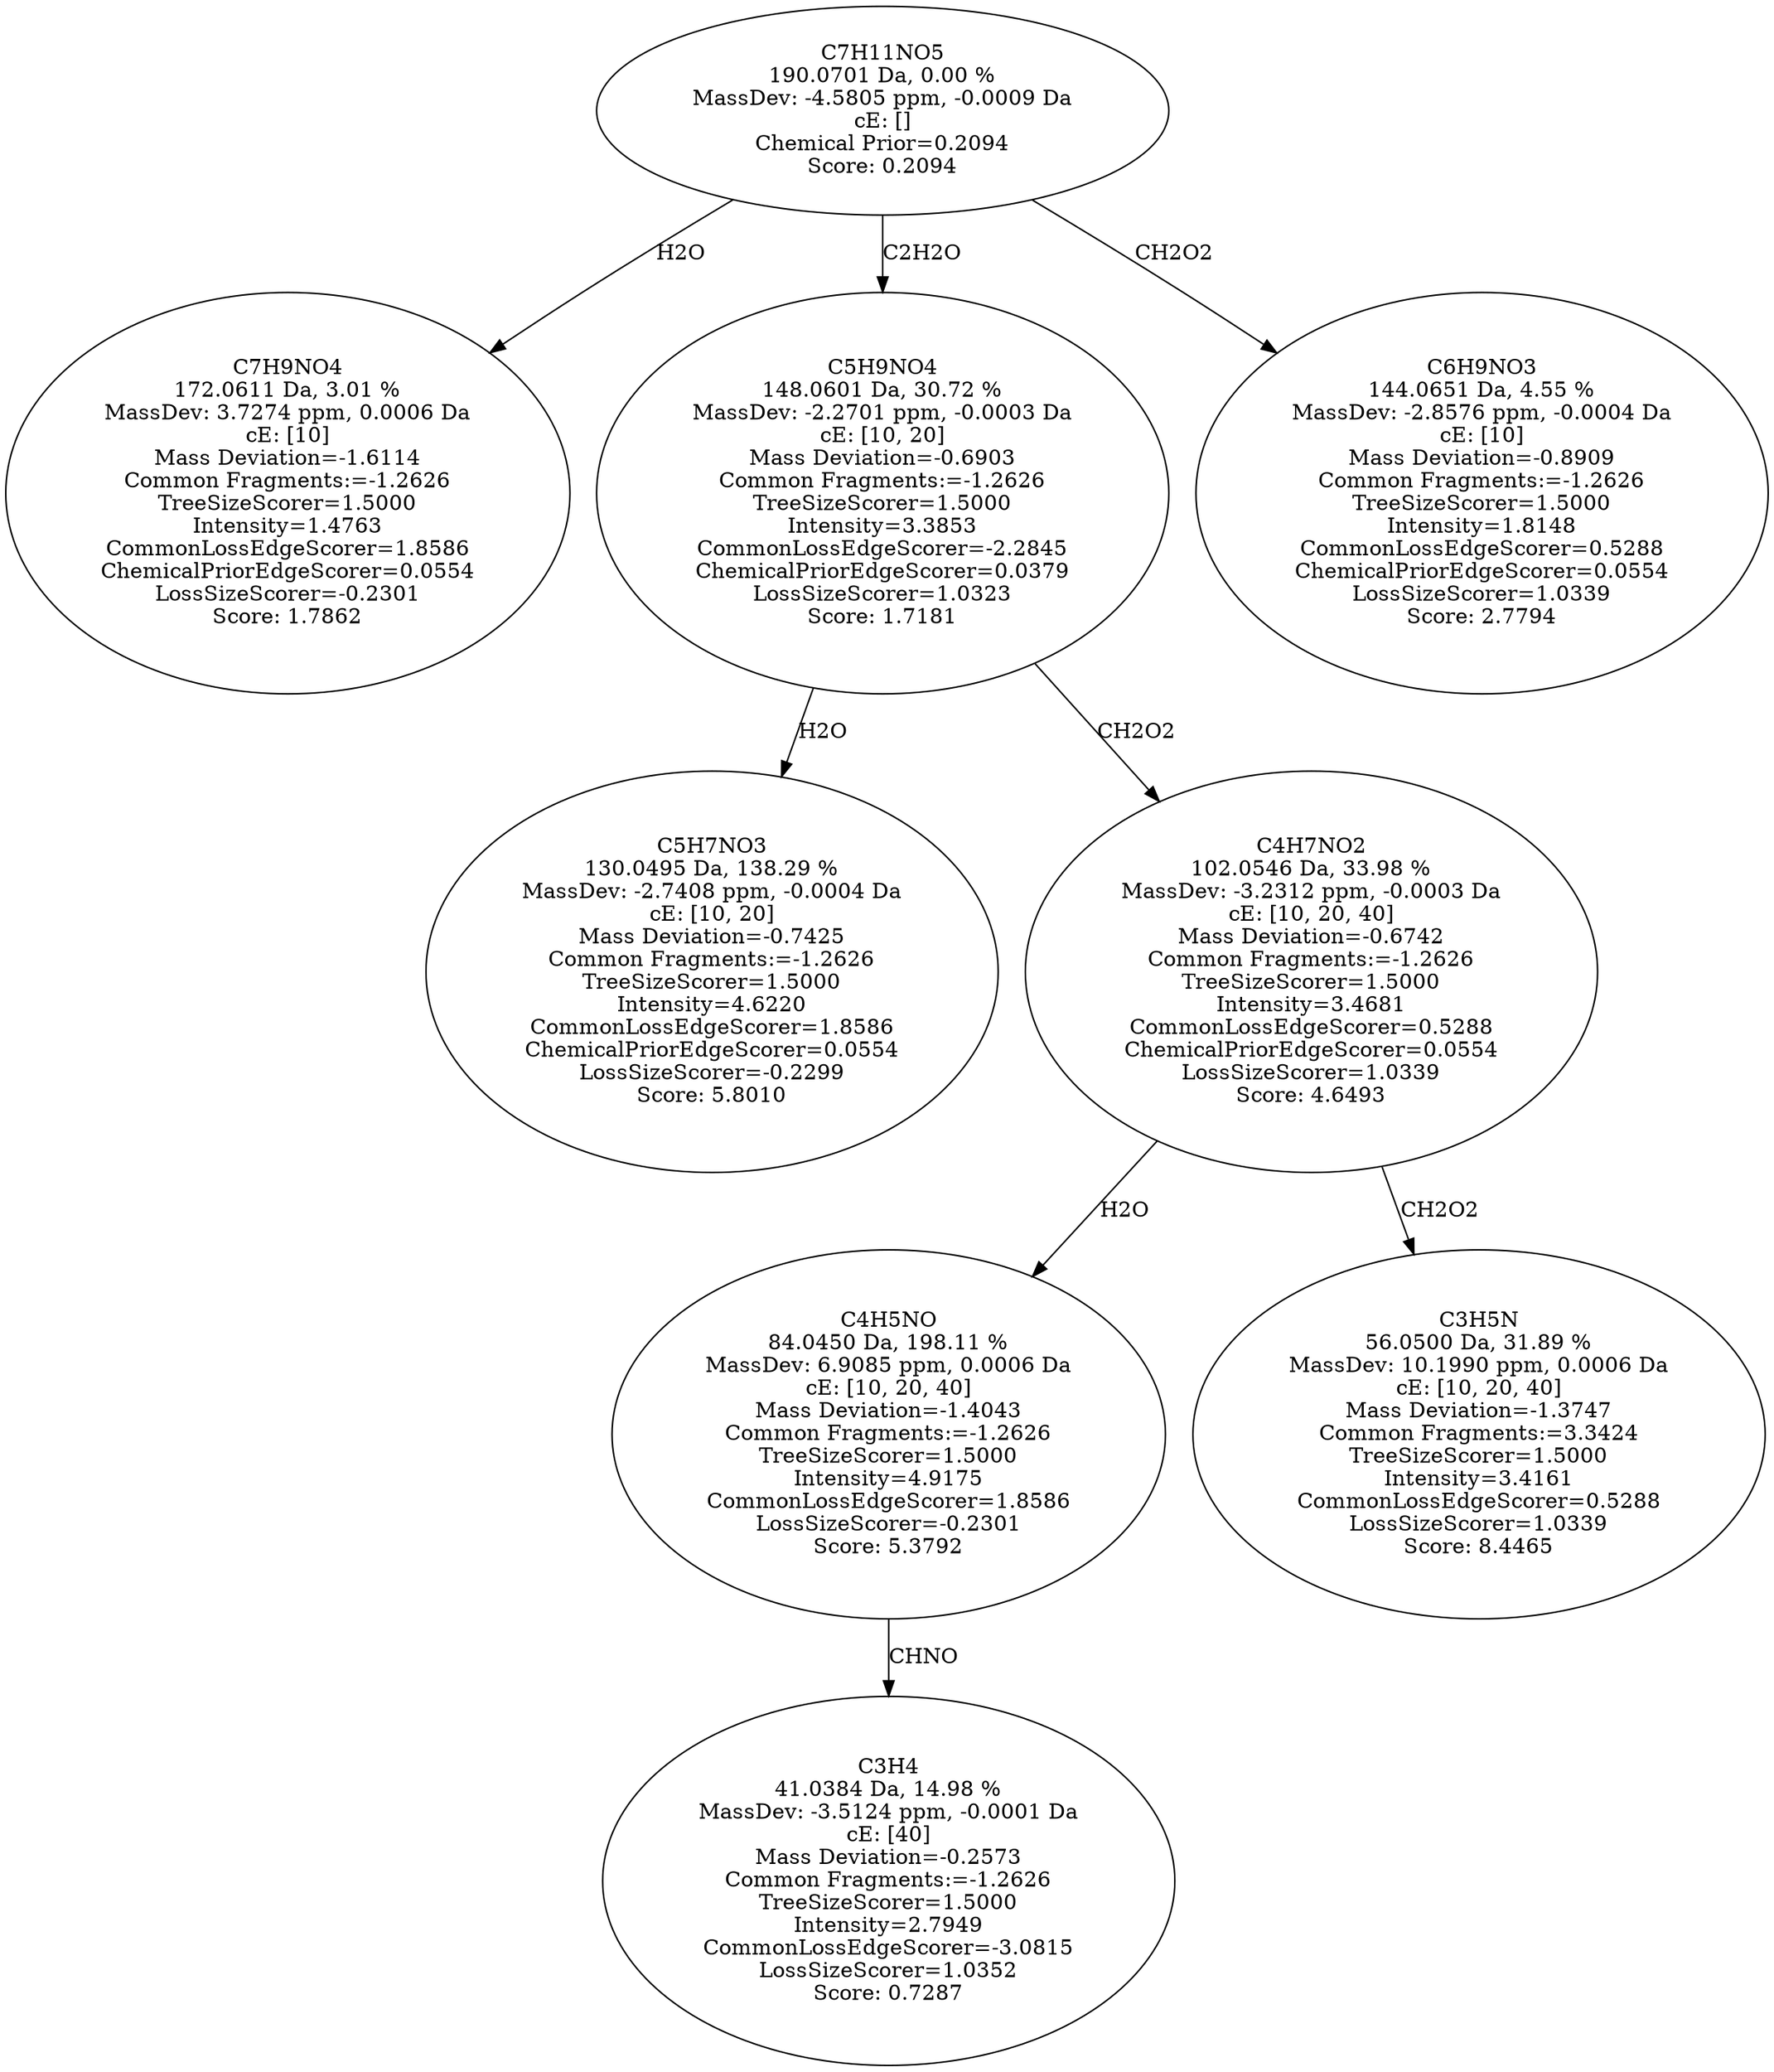strict digraph {
v1 [label="C7H9NO4\n172.0611 Da, 3.01 %\nMassDev: 3.7274 ppm, 0.0006 Da\ncE: [10]\nMass Deviation=-1.6114\nCommon Fragments:=-1.2626\nTreeSizeScorer=1.5000\nIntensity=1.4763\nCommonLossEdgeScorer=1.8586\nChemicalPriorEdgeScorer=0.0554\nLossSizeScorer=-0.2301\nScore: 1.7862"];
v2 [label="C5H7NO3\n130.0495 Da, 138.29 %\nMassDev: -2.7408 ppm, -0.0004 Da\ncE: [10, 20]\nMass Deviation=-0.7425\nCommon Fragments:=-1.2626\nTreeSizeScorer=1.5000\nIntensity=4.6220\nCommonLossEdgeScorer=1.8586\nChemicalPriorEdgeScorer=0.0554\nLossSizeScorer=-0.2299\nScore: 5.8010"];
v3 [label="C3H4\n41.0384 Da, 14.98 %\nMassDev: -3.5124 ppm, -0.0001 Da\ncE: [40]\nMass Deviation=-0.2573\nCommon Fragments:=-1.2626\nTreeSizeScorer=1.5000\nIntensity=2.7949\nCommonLossEdgeScorer=-3.0815\nLossSizeScorer=1.0352\nScore: 0.7287"];
v4 [label="C4H5NO\n84.0450 Da, 198.11 %\nMassDev: 6.9085 ppm, 0.0006 Da\ncE: [10, 20, 40]\nMass Deviation=-1.4043\nCommon Fragments:=-1.2626\nTreeSizeScorer=1.5000\nIntensity=4.9175\nCommonLossEdgeScorer=1.8586\nLossSizeScorer=-0.2301\nScore: 5.3792"];
v5 [label="C3H5N\n56.0500 Da, 31.89 %\nMassDev: 10.1990 ppm, 0.0006 Da\ncE: [10, 20, 40]\nMass Deviation=-1.3747\nCommon Fragments:=3.3424\nTreeSizeScorer=1.5000\nIntensity=3.4161\nCommonLossEdgeScorer=0.5288\nLossSizeScorer=1.0339\nScore: 8.4465"];
v6 [label="C4H7NO2\n102.0546 Da, 33.98 %\nMassDev: -3.2312 ppm, -0.0003 Da\ncE: [10, 20, 40]\nMass Deviation=-0.6742\nCommon Fragments:=-1.2626\nTreeSizeScorer=1.5000\nIntensity=3.4681\nCommonLossEdgeScorer=0.5288\nChemicalPriorEdgeScorer=0.0554\nLossSizeScorer=1.0339\nScore: 4.6493"];
v7 [label="C5H9NO4\n148.0601 Da, 30.72 %\nMassDev: -2.2701 ppm, -0.0003 Da\ncE: [10, 20]\nMass Deviation=-0.6903\nCommon Fragments:=-1.2626\nTreeSizeScorer=1.5000\nIntensity=3.3853\nCommonLossEdgeScorer=-2.2845\nChemicalPriorEdgeScorer=0.0379\nLossSizeScorer=1.0323\nScore: 1.7181"];
v8 [label="C6H9NO3\n144.0651 Da, 4.55 %\nMassDev: -2.8576 ppm, -0.0004 Da\ncE: [10]\nMass Deviation=-0.8909\nCommon Fragments:=-1.2626\nTreeSizeScorer=1.5000\nIntensity=1.8148\nCommonLossEdgeScorer=0.5288\nChemicalPriorEdgeScorer=0.0554\nLossSizeScorer=1.0339\nScore: 2.7794"];
v9 [label="C7H11NO5\n190.0701 Da, 0.00 %\nMassDev: -4.5805 ppm, -0.0009 Da\ncE: []\nChemical Prior=0.2094\nScore: 0.2094"];
v9 -> v1 [label="H2O"];
v7 -> v2 [label="H2O"];
v4 -> v3 [label="CHNO"];
v6 -> v4 [label="H2O"];
v6 -> v5 [label="CH2O2"];
v7 -> v6 [label="CH2O2"];
v9 -> v7 [label="C2H2O"];
v9 -> v8 [label="CH2O2"];
}